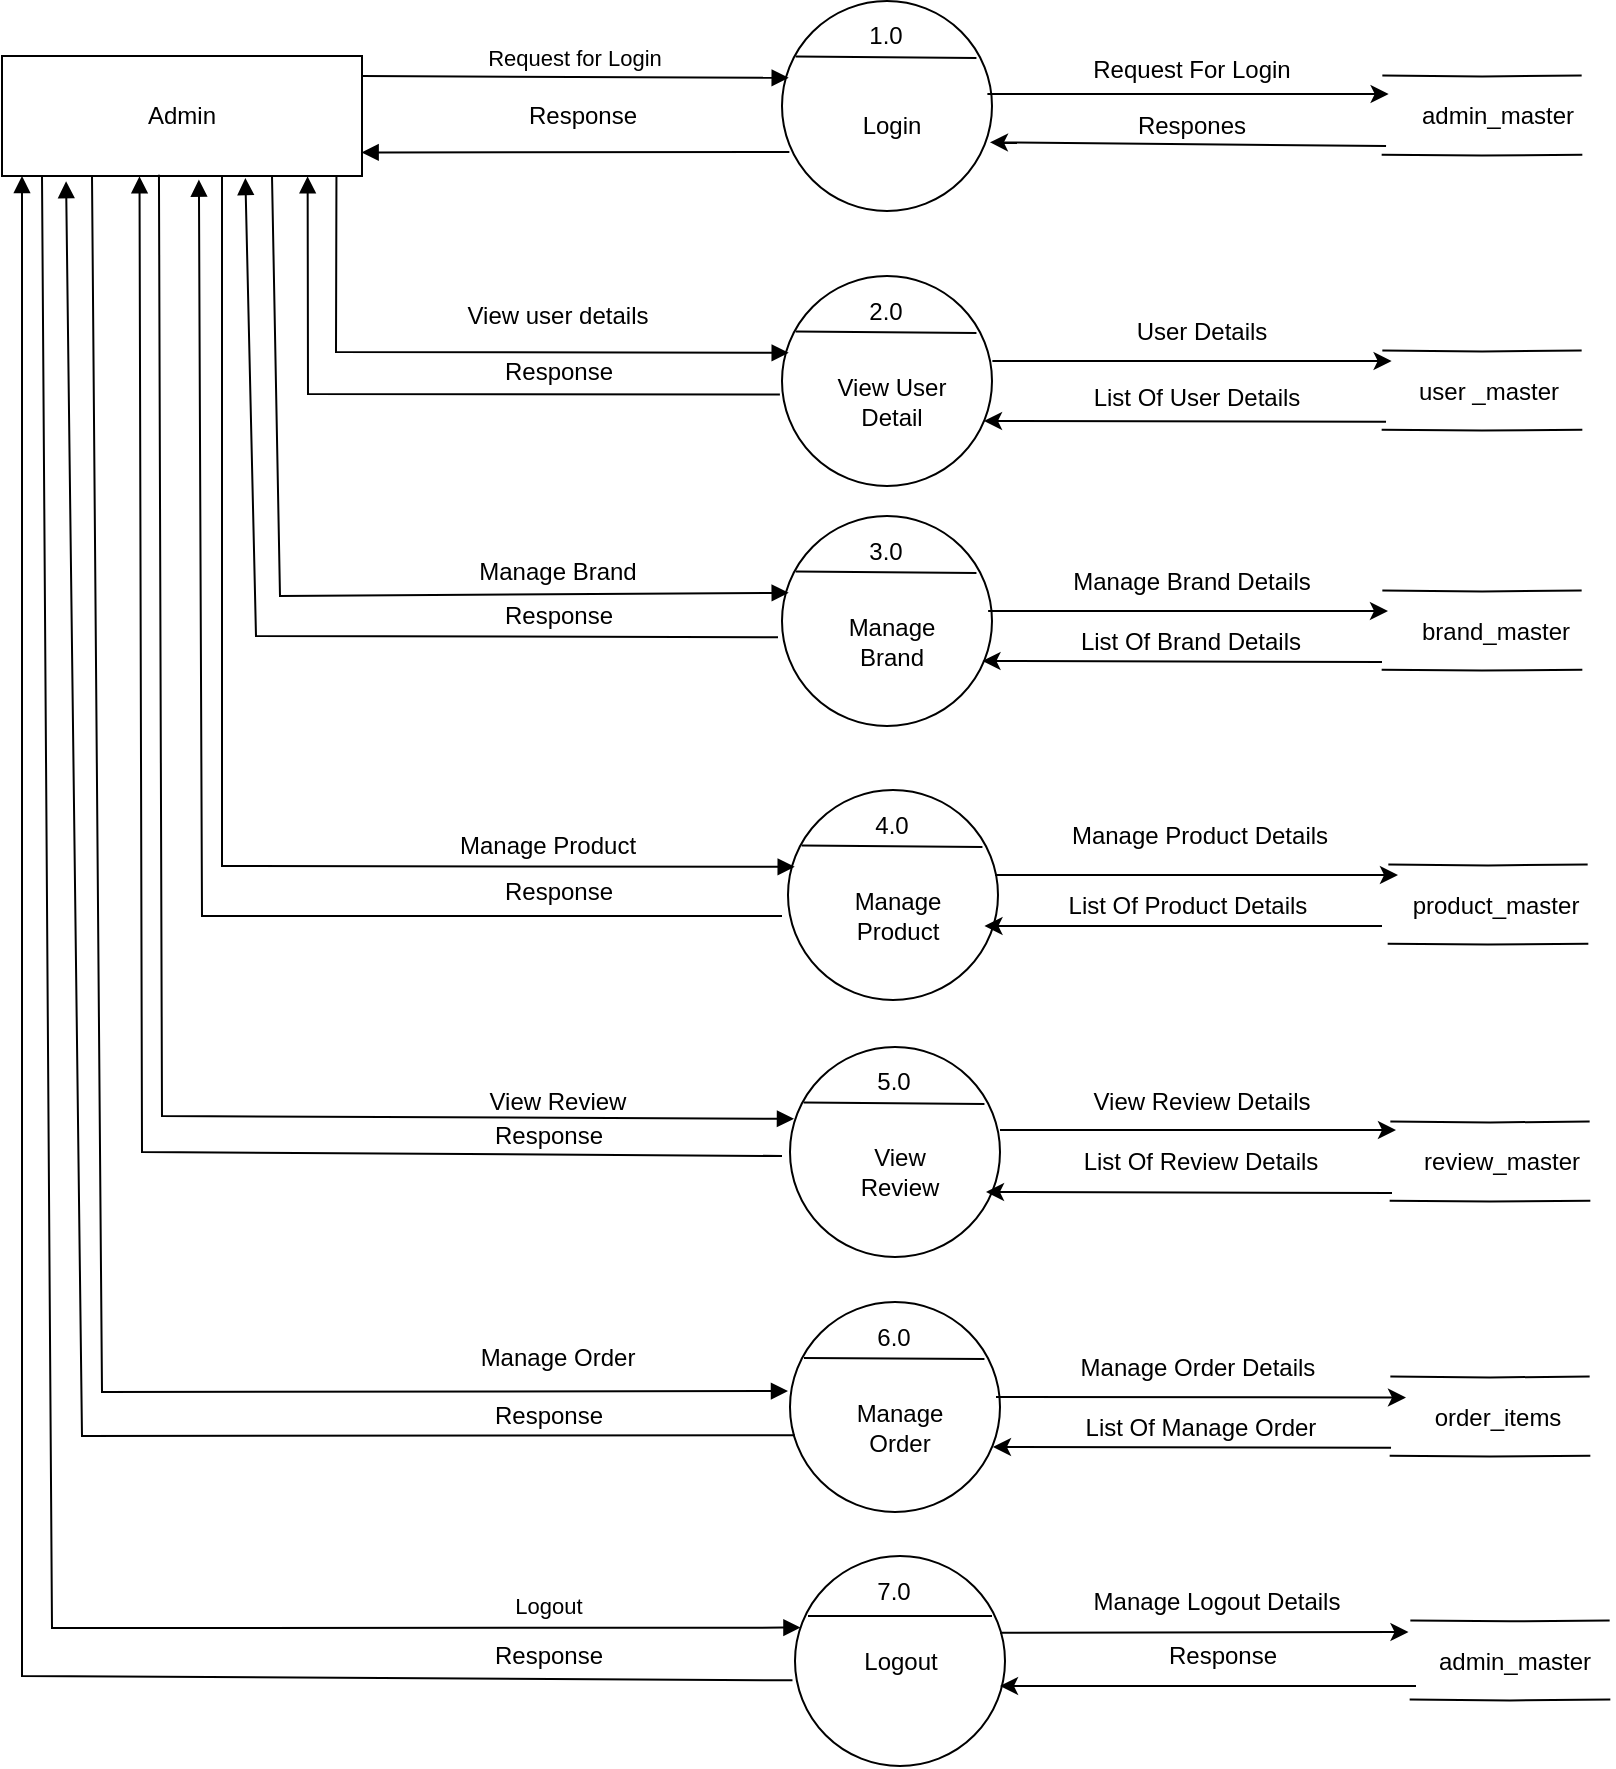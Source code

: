 <mxfile version="28.1.2">
  <diagram name="Page-1" id="gVOBkqxqK4I96EU3WtzF">
    <mxGraphModel dx="1042" dy="562" grid="1" gridSize="10" guides="1" tooltips="1" connect="1" arrows="1" fold="1" page="1" pageScale="1" pageWidth="850" pageHeight="1100" math="0" shadow="0">
      <root>
        <mxCell id="0" />
        <mxCell id="1" parent="0" />
        <mxCell id="pg8HzuMGLpJnSBFaGJBY-1" value="Admin" style="html=1;whiteSpace=wrap;" parent="1" vertex="1">
          <mxGeometry x="10" y="100" width="180" height="60" as="geometry" />
        </mxCell>
        <mxCell id="pg8HzuMGLpJnSBFaGJBY-3" value="" style="ellipse;whiteSpace=wrap;html=1;aspect=fixed;" parent="1" vertex="1">
          <mxGeometry x="400" y="72.5" width="105" height="105" as="geometry" />
        </mxCell>
        <mxCell id="pg8HzuMGLpJnSBFaGJBY-4" value="" style="endArrow=none;html=1;rounded=0;entryX=0.926;entryY=0.271;entryDx=0;entryDy=0;exitX=0.065;exitY=0.264;exitDx=0;exitDy=0;entryPerimeter=0;exitPerimeter=0;" parent="1" source="pg8HzuMGLpJnSBFaGJBY-3" target="pg8HzuMGLpJnSBFaGJBY-3" edge="1">
          <mxGeometry width="50" height="50" relative="1" as="geometry">
            <mxPoint x="415.377" y="97.877" as="sourcePoint" />
            <mxPoint x="489.623" y="97.877" as="targetPoint" />
          </mxGeometry>
        </mxCell>
        <mxCell id="pg8HzuMGLpJnSBFaGJBY-5" value="1.0" style="text;html=1;align=center;verticalAlign=middle;whiteSpace=wrap;rounded=0;" parent="1" vertex="1">
          <mxGeometry x="422" y="75" width="60" height="30" as="geometry" />
        </mxCell>
        <mxCell id="pg8HzuMGLpJnSBFaGJBY-6" value="Login" style="text;html=1;align=center;verticalAlign=middle;whiteSpace=wrap;rounded=0;" parent="1" vertex="1">
          <mxGeometry x="425" y="120" width="60" height="30" as="geometry" />
        </mxCell>
        <mxCell id="pg8HzuMGLpJnSBFaGJBY-7" value="Request for Login" style="html=1;verticalAlign=bottom;endArrow=block;curved=0;rounded=0;exitX=1;exitY=0;exitDx=0;exitDy=0;entryX=0.032;entryY=0.366;entryDx=0;entryDy=0;entryPerimeter=0;" parent="1" target="pg8HzuMGLpJnSBFaGJBY-3" edge="1">
          <mxGeometry width="80" relative="1" as="geometry">
            <mxPoint x="190" y="110" as="sourcePoint" />
            <mxPoint x="400" y="110" as="targetPoint" />
          </mxGeometry>
        </mxCell>
        <mxCell id="pg8HzuMGLpJnSBFaGJBY-8" value="&lt;span style=&quot;color: rgba(0, 0, 0, 0); font-family: monospace; font-size: 0px; text-align: start; background-color: rgb(27, 29, 30);&quot;&gt;%3CmxGraphModel%3E%3Croot%3E%3CmxCell%20id%3D%220%22%2F%3E%3CmxCell%20id%3D%221%22%20parent%3D%220%22%2F%3E%3CmxCell%20id%3D%222%22%20value%3D%22Response%22%20style%3D%22text%3Bhtml%3D1%3Balign%3Dcenter%3BverticalAlign%3Dmiddle%3Bresizable%3D0%3Bpoints%3D%5B%5D%3Bautosize%3D1%3BstrokeColor%3Dnone%3BfillColor%3Dnone%3B%22%20vertex%3D%221%22%20parent%3D%221%22%3E%3CmxGeometry%20x%3D%22567.5%22%20y%3D%22885%22%20width%3D%2280%22%20height%3D%2230%22%20as%3D%22geometry%22%2F%3E%3C%2FmxCell%3E%3C%2Froot%3E%3C%2FmxGraphModel%3E&lt;/span&gt;&lt;span style=&quot;color: rgba(0, 0, 0, 0); font-family: monospace; font-size: 0px; text-align: start; background-color: rgb(27, 29, 30);&quot;&gt;%3CmxGraphModel%3E%3Croot%3E%3CmxCell%20id%3D%220%22%2F%3E%3CmxCell%20id%3D%221%22%20parent%3D%220%22%2F%3E%3CmxCell%20id%3D%222%22%20value%3D%22Response%22%20style%3D%22text%3Bhtml%3D1%3Balign%3Dcenter%3BverticalAlign%3Dmiddle%3Bresizable%3D0%3Bpoints%3D%5B%5D%3Bautosize%3D1%3BstrokeColor%3Dnone%3BfillColor%3Dnone%3B%22%20vertex%3D%221%22%20parent%3D%221%22%3E%3CmxGeometry%20x%3D%22567.5%22%20y%3D%22885%22%20width%3D%2280%22%20height%3D%2230%22%20as%3D%22geometry%22%2F%3E%3C%2FmxCell%3E%3C%2Froot%3E%3C%2FmxGraphModel%3E&lt;/span&gt;" style="html=1;verticalAlign=bottom;endArrow=block;curved=0;rounded=0;entryX=0.999;entryY=0.804;entryDx=0;entryDy=0;exitX=0.035;exitY=0.719;exitDx=0;exitDy=0;exitPerimeter=0;entryPerimeter=0;" parent="1" source="pg8HzuMGLpJnSBFaGJBY-3" target="pg8HzuMGLpJnSBFaGJBY-1" edge="1">
          <mxGeometry x="0.001" width="80" relative="1" as="geometry">
            <mxPoint x="280" y="170" as="sourcePoint" />
            <mxPoint x="360" y="170" as="targetPoint" />
            <mxPoint as="offset" />
          </mxGeometry>
        </mxCell>
        <mxCell id="pg8HzuMGLpJnSBFaGJBY-9" value="" style="shape=link;html=1;rounded=0;width=39.565;" parent="1" edge="1">
          <mxGeometry width="100" relative="1" as="geometry">
            <mxPoint x="700" y="129.57" as="sourcePoint" />
            <mxPoint x="800" y="129.57" as="targetPoint" />
            <Array as="points">
              <mxPoint x="750" y="130" />
            </Array>
          </mxGeometry>
        </mxCell>
        <mxCell id="pg8HzuMGLpJnSBFaGJBY-10" value="admin_master" style="text;html=1;align=center;verticalAlign=middle;whiteSpace=wrap;rounded=0;" parent="1" vertex="1">
          <mxGeometry x="728" y="115" width="60" height="30" as="geometry" />
        </mxCell>
        <mxCell id="pg8HzuMGLpJnSBFaGJBY-11" value="" style="endArrow=classic;html=1;rounded=0;entryX=0.971;entryY=0.435;entryDx=0;entryDy=0;entryPerimeter=0;" parent="1" edge="1">
          <mxGeometry width="50" height="50" relative="1" as="geometry">
            <mxPoint x="702.02" y="145" as="sourcePoint" />
            <mxPoint x="503.975" y="143.175" as="targetPoint" />
          </mxGeometry>
        </mxCell>
        <mxCell id="pg8HzuMGLpJnSBFaGJBY-12" value="" style="endArrow=classic;html=1;rounded=0;exitX=0.994;exitY=0.644;exitDx=0;exitDy=0;exitPerimeter=0;entryX=0.004;entryY=0.837;entryDx=0;entryDy=0;entryPerimeter=0;" parent="1" edge="1">
          <mxGeometry width="50" height="50" relative="1" as="geometry">
            <mxPoint x="502.69" y="119.01" as="sourcePoint" />
            <mxPoint x="703.32" y="119.0" as="targetPoint" />
          </mxGeometry>
        </mxCell>
        <mxCell id="pg8HzuMGLpJnSBFaGJBY-13" value="Request For Login" style="text;html=1;align=center;verticalAlign=middle;whiteSpace=wrap;rounded=0;" parent="1" vertex="1">
          <mxGeometry x="519.5" y="92" width="170" height="30" as="geometry" />
        </mxCell>
        <mxCell id="pg8HzuMGLpJnSBFaGJBY-14" value="Respones" style="text;html=1;align=center;verticalAlign=middle;whiteSpace=wrap;rounded=0;" parent="1" vertex="1">
          <mxGeometry x="575" y="120" width="60" height="30" as="geometry" />
        </mxCell>
        <mxCell id="pg8HzuMGLpJnSBFaGJBY-27" value="" style="ellipse;whiteSpace=wrap;html=1;aspect=fixed;" parent="1" vertex="1">
          <mxGeometry x="400" y="210" width="105" height="105" as="geometry" />
        </mxCell>
        <mxCell id="pg8HzuMGLpJnSBFaGJBY-28" value="" style="endArrow=none;html=1;rounded=0;entryX=0.926;entryY=0.271;entryDx=0;entryDy=0;exitX=0.065;exitY=0.264;exitDx=0;exitDy=0;entryPerimeter=0;exitPerimeter=0;" parent="1" source="pg8HzuMGLpJnSBFaGJBY-27" target="pg8HzuMGLpJnSBFaGJBY-27" edge="1">
          <mxGeometry width="50" height="50" relative="1" as="geometry">
            <mxPoint x="415.377" y="235.377" as="sourcePoint" />
            <mxPoint x="489.623" y="235.377" as="targetPoint" />
          </mxGeometry>
        </mxCell>
        <mxCell id="pg8HzuMGLpJnSBFaGJBY-29" value="2.0" style="text;html=1;align=center;verticalAlign=middle;whiteSpace=wrap;rounded=0;" parent="1" vertex="1">
          <mxGeometry x="422" y="212.5" width="60" height="30" as="geometry" />
        </mxCell>
        <mxCell id="pg8HzuMGLpJnSBFaGJBY-30" value="View User Detail" style="text;html=1;align=center;verticalAlign=middle;whiteSpace=wrap;rounded=0;" parent="1" vertex="1">
          <mxGeometry x="425" y="257.5" width="60" height="30" as="geometry" />
        </mxCell>
        <mxCell id="pg8HzuMGLpJnSBFaGJBY-31" value="" style="html=1;verticalAlign=bottom;endArrow=block;curved=0;rounded=0;exitX=0.929;exitY=1;exitDx=0;exitDy=0;entryX=0.032;entryY=0.366;entryDx=0;entryDy=0;entryPerimeter=0;exitPerimeter=0;" parent="1" source="pg8HzuMGLpJnSBFaGJBY-1" target="pg8HzuMGLpJnSBFaGJBY-27" edge="1">
          <mxGeometry x="0.272" y="-2" width="80" relative="1" as="geometry">
            <mxPoint x="190" y="247.5" as="sourcePoint" />
            <mxPoint x="400" y="247.5" as="targetPoint" />
            <Array as="points">
              <mxPoint x="177" y="248" />
            </Array>
            <mxPoint as="offset" />
          </mxGeometry>
        </mxCell>
        <mxCell id="pg8HzuMGLpJnSBFaGJBY-32" value="" style="html=1;verticalAlign=bottom;endArrow=block;curved=0;rounded=0;entryX=0.849;entryY=1.003;entryDx=0;entryDy=0;exitX=-0.01;exitY=0.564;exitDx=0;exitDy=0;entryPerimeter=0;exitPerimeter=0;" parent="1" source="pg8HzuMGLpJnSBFaGJBY-27" target="pg8HzuMGLpJnSBFaGJBY-1" edge="1">
          <mxGeometry width="80" relative="1" as="geometry">
            <mxPoint x="403.675" y="275.495" as="sourcePoint" />
            <mxPoint x="190" y="275.5" as="targetPoint" />
            <Array as="points">
              <mxPoint x="163" y="269" />
            </Array>
          </mxGeometry>
        </mxCell>
        <mxCell id="pg8HzuMGLpJnSBFaGJBY-33" value="" style="shape=link;html=1;rounded=0;width=39.565;" parent="1" edge="1">
          <mxGeometry width="100" relative="1" as="geometry">
            <mxPoint x="700" y="267.07" as="sourcePoint" />
            <mxPoint x="800" y="267.07" as="targetPoint" />
            <Array as="points">
              <mxPoint x="750" y="267.5" />
            </Array>
          </mxGeometry>
        </mxCell>
        <mxCell id="pg8HzuMGLpJnSBFaGJBY-34" value="user _master" style="text;html=1;align=center;verticalAlign=middle;whiteSpace=wrap;rounded=0;" parent="1" vertex="1">
          <mxGeometry x="717" y="252.5" width="73" height="30" as="geometry" />
        </mxCell>
        <mxCell id="pg8HzuMGLpJnSBFaGJBY-35" value="" style="endArrow=classic;html=1;rounded=0;entryX=0.971;entryY=0.435;entryDx=0;entryDy=0;entryPerimeter=0;" parent="1" edge="1">
          <mxGeometry width="50" height="50" relative="1" as="geometry">
            <mxPoint x="702.02" y="282.83" as="sourcePoint" />
            <mxPoint x="501" y="282.505" as="targetPoint" />
          </mxGeometry>
        </mxCell>
        <mxCell id="pg8HzuMGLpJnSBFaGJBY-36" value="" style="endArrow=classic;html=1;rounded=0;exitX=0.994;exitY=0.644;exitDx=0;exitDy=0;exitPerimeter=0;entryX=0.004;entryY=0.837;entryDx=0;entryDy=0;entryPerimeter=0;" parent="1" edge="1">
          <mxGeometry width="50" height="50" relative="1" as="geometry">
            <mxPoint x="505.18" y="252.51" as="sourcePoint" />
            <mxPoint x="704.81" y="252.5" as="targetPoint" />
          </mxGeometry>
        </mxCell>
        <mxCell id="pg8HzuMGLpJnSBFaGJBY-37" value="User Details" style="text;html=1;align=center;verticalAlign=middle;whiteSpace=wrap;rounded=0;" parent="1" vertex="1">
          <mxGeometry x="524.5" y="222.5" width="170" height="30" as="geometry" />
        </mxCell>
        <mxCell id="pg8HzuMGLpJnSBFaGJBY-38" value="List Of User Details" style="text;html=1;align=center;verticalAlign=middle;whiteSpace=wrap;rounded=0;" parent="1" vertex="1">
          <mxGeometry x="545" y="256" width="125" height="30" as="geometry" />
        </mxCell>
        <mxCell id="pg8HzuMGLpJnSBFaGJBY-40" value="View user details" style="text;html=1;align=center;verticalAlign=middle;whiteSpace=wrap;rounded=0;" parent="1" vertex="1">
          <mxGeometry x="228" y="215" width="120" height="30" as="geometry" />
        </mxCell>
        <mxCell id="pg8HzuMGLpJnSBFaGJBY-42" value="" style="ellipse;whiteSpace=wrap;html=1;aspect=fixed;" parent="1" vertex="1">
          <mxGeometry x="400" y="330" width="105" height="105" as="geometry" />
        </mxCell>
        <mxCell id="pg8HzuMGLpJnSBFaGJBY-43" value="" style="endArrow=none;html=1;rounded=0;entryX=0.926;entryY=0.271;entryDx=0;entryDy=0;exitX=0.065;exitY=0.264;exitDx=0;exitDy=0;entryPerimeter=0;exitPerimeter=0;" parent="1" source="pg8HzuMGLpJnSBFaGJBY-42" target="pg8HzuMGLpJnSBFaGJBY-42" edge="1">
          <mxGeometry width="50" height="50" relative="1" as="geometry">
            <mxPoint x="415.377" y="355.377" as="sourcePoint" />
            <mxPoint x="489.623" y="355.377" as="targetPoint" />
          </mxGeometry>
        </mxCell>
        <mxCell id="pg8HzuMGLpJnSBFaGJBY-44" value="3.0" style="text;html=1;align=center;verticalAlign=middle;whiteSpace=wrap;rounded=0;" parent="1" vertex="1">
          <mxGeometry x="422" y="332.5" width="60" height="30" as="geometry" />
        </mxCell>
        <mxCell id="pg8HzuMGLpJnSBFaGJBY-45" value="Manage Brand" style="text;html=1;align=center;verticalAlign=middle;whiteSpace=wrap;rounded=0;" parent="1" vertex="1">
          <mxGeometry x="425" y="377.5" width="60" height="30" as="geometry" />
        </mxCell>
        <mxCell id="pg8HzuMGLpJnSBFaGJBY-46" value="" style="html=1;verticalAlign=bottom;endArrow=block;curved=0;rounded=0;exitX=0.75;exitY=1;exitDx=0;exitDy=0;entryX=0.032;entryY=0.366;entryDx=0;entryDy=0;entryPerimeter=0;" parent="1" source="pg8HzuMGLpJnSBFaGJBY-1" target="pg8HzuMGLpJnSBFaGJBY-42" edge="1">
          <mxGeometry width="80" relative="1" as="geometry">
            <mxPoint x="190" y="367.5" as="sourcePoint" />
            <mxPoint x="400" y="367.5" as="targetPoint" />
            <Array as="points">
              <mxPoint x="149" y="370" />
            </Array>
          </mxGeometry>
        </mxCell>
        <mxCell id="pg8HzuMGLpJnSBFaGJBY-47" value="" style="html=1;verticalAlign=bottom;endArrow=block;curved=0;rounded=0;entryX=0.676;entryY=1.017;entryDx=0;entryDy=0;entryPerimeter=0;exitX=-0.019;exitY=0.577;exitDx=0;exitDy=0;exitPerimeter=0;" parent="1" source="pg8HzuMGLpJnSBFaGJBY-42" target="pg8HzuMGLpJnSBFaGJBY-1" edge="1">
          <mxGeometry width="80" relative="1" as="geometry">
            <mxPoint x="390" y="390" as="sourcePoint" />
            <mxPoint x="140" y="270" as="targetPoint" />
            <Array as="points">
              <mxPoint x="137" y="390" />
            </Array>
          </mxGeometry>
        </mxCell>
        <mxCell id="pg8HzuMGLpJnSBFaGJBY-48" value="" style="shape=link;html=1;rounded=0;width=39.565;" parent="1" edge="1">
          <mxGeometry width="100" relative="1" as="geometry">
            <mxPoint x="700" y="387.07" as="sourcePoint" />
            <mxPoint x="800" y="387.07" as="targetPoint" />
            <Array as="points">
              <mxPoint x="750" y="387.5" />
            </Array>
          </mxGeometry>
        </mxCell>
        <mxCell id="pg8HzuMGLpJnSBFaGJBY-49" value="brand_master" style="text;html=1;align=center;verticalAlign=middle;whiteSpace=wrap;rounded=0;" parent="1" vertex="1">
          <mxGeometry x="727" y="372.5" width="60" height="30" as="geometry" />
        </mxCell>
        <mxCell id="pg8HzuMGLpJnSBFaGJBY-50" value="" style="endArrow=classic;html=1;rounded=0;entryX=0.971;entryY=0.435;entryDx=0;entryDy=0;entryPerimeter=0;" parent="1" edge="1">
          <mxGeometry width="50" height="50" relative="1" as="geometry">
            <mxPoint x="700" y="403" as="sourcePoint" />
            <mxPoint x="500.235" y="402.505" as="targetPoint" />
          </mxGeometry>
        </mxCell>
        <mxCell id="pg8HzuMGLpJnSBFaGJBY-51" value="" style="endArrow=classic;html=1;rounded=0;exitX=0.994;exitY=0.644;exitDx=0;exitDy=0;exitPerimeter=0;entryX=0.004;entryY=0.837;entryDx=0;entryDy=0;entryPerimeter=0;" parent="1" edge="1">
          <mxGeometry width="50" height="50" relative="1" as="geometry">
            <mxPoint x="503.06" y="377.51" as="sourcePoint" />
            <mxPoint x="703" y="377.5" as="targetPoint" />
          </mxGeometry>
        </mxCell>
        <mxCell id="pg8HzuMGLpJnSBFaGJBY-52" value="Manage Brand Details" style="text;html=1;align=center;verticalAlign=middle;whiteSpace=wrap;rounded=0;" parent="1" vertex="1">
          <mxGeometry x="520" y="347.5" width="170" height="30" as="geometry" />
        </mxCell>
        <mxCell id="pg8HzuMGLpJnSBFaGJBY-53" value="List Of Brand Details" style="text;html=1;align=center;verticalAlign=middle;whiteSpace=wrap;rounded=0;" parent="1" vertex="1">
          <mxGeometry x="542" y="377.5" width="125" height="30" as="geometry" />
        </mxCell>
        <mxCell id="pg8HzuMGLpJnSBFaGJBY-54" value="Manage Brand" style="text;html=1;align=center;verticalAlign=middle;whiteSpace=wrap;rounded=0;" parent="1" vertex="1">
          <mxGeometry x="228" y="342.5" width="120" height="30" as="geometry" />
        </mxCell>
        <mxCell id="pg8HzuMGLpJnSBFaGJBY-87" value="" style="ellipse;whiteSpace=wrap;html=1;aspect=fixed;" parent="1" vertex="1">
          <mxGeometry x="403" y="467" width="105" height="105" as="geometry" />
        </mxCell>
        <mxCell id="pg8HzuMGLpJnSBFaGJBY-88" value="" style="endArrow=none;html=1;rounded=0;entryX=0.926;entryY=0.271;entryDx=0;entryDy=0;exitX=0.065;exitY=0.264;exitDx=0;exitDy=0;entryPerimeter=0;exitPerimeter=0;" parent="1" source="pg8HzuMGLpJnSBFaGJBY-87" target="pg8HzuMGLpJnSBFaGJBY-87" edge="1">
          <mxGeometry width="50" height="50" relative="1" as="geometry">
            <mxPoint x="418.377" y="492.377" as="sourcePoint" />
            <mxPoint x="492.623" y="492.377" as="targetPoint" />
          </mxGeometry>
        </mxCell>
        <mxCell id="pg8HzuMGLpJnSBFaGJBY-89" value="4.0" style="text;html=1;align=center;verticalAlign=middle;whiteSpace=wrap;rounded=0;" parent="1" vertex="1">
          <mxGeometry x="425" y="469.5" width="60" height="30" as="geometry" />
        </mxCell>
        <mxCell id="pg8HzuMGLpJnSBFaGJBY-90" value="Manage Product" style="text;html=1;align=center;verticalAlign=middle;whiteSpace=wrap;rounded=0;" parent="1" vertex="1">
          <mxGeometry x="428" y="514.5" width="60" height="30" as="geometry" />
        </mxCell>
        <mxCell id="pg8HzuMGLpJnSBFaGJBY-91" value="" style="html=1;verticalAlign=bottom;endArrow=block;curved=0;rounded=0;entryX=0.032;entryY=0.366;entryDx=0;entryDy=0;entryPerimeter=0;" parent="1" target="pg8HzuMGLpJnSBFaGJBY-87" edge="1">
          <mxGeometry width="80" relative="1" as="geometry">
            <mxPoint x="120" y="160" as="sourcePoint" />
            <mxPoint x="403" y="504.5" as="targetPoint" />
            <Array as="points">
              <mxPoint x="120" y="505" />
            </Array>
          </mxGeometry>
        </mxCell>
        <mxCell id="pg8HzuMGLpJnSBFaGJBY-92" value="" style="html=1;verticalAlign=bottom;endArrow=block;curved=0;rounded=0;entryX=0.547;entryY=1.03;entryDx=0;entryDy=0;entryPerimeter=0;" parent="1" target="pg8HzuMGLpJnSBFaGJBY-1" edge="1">
          <mxGeometry width="80" relative="1" as="geometry">
            <mxPoint x="400" y="530" as="sourcePoint" />
            <mxPoint x="140" y="301" as="targetPoint" />
            <Array as="points">
              <mxPoint x="110" y="530" />
            </Array>
          </mxGeometry>
        </mxCell>
        <mxCell id="pg8HzuMGLpJnSBFaGJBY-93" value="" style="shape=link;html=1;rounded=0;width=39.565;" parent="1" edge="1">
          <mxGeometry width="100" relative="1" as="geometry">
            <mxPoint x="703" y="524.07" as="sourcePoint" />
            <mxPoint x="803" y="524.07" as="targetPoint" />
            <Array as="points">
              <mxPoint x="753" y="524.5" />
            </Array>
          </mxGeometry>
        </mxCell>
        <mxCell id="pg8HzuMGLpJnSBFaGJBY-94" value="product_master" style="text;html=1;align=center;verticalAlign=middle;whiteSpace=wrap;rounded=0;" parent="1" vertex="1">
          <mxGeometry x="727" y="509.5" width="60" height="30" as="geometry" />
        </mxCell>
        <mxCell id="pg8HzuMGLpJnSBFaGJBY-95" value="" style="endArrow=classic;html=1;rounded=0;entryX=0.971;entryY=0.435;entryDx=0;entryDy=0;entryPerimeter=0;" parent="1" edge="1">
          <mxGeometry width="50" height="50" relative="1" as="geometry">
            <mxPoint x="700" y="535" as="sourcePoint" />
            <mxPoint x="501.235" y="534.995" as="targetPoint" />
          </mxGeometry>
        </mxCell>
        <mxCell id="pg8HzuMGLpJnSBFaGJBY-96" value="" style="endArrow=classic;html=1;rounded=0;exitX=0.994;exitY=0.644;exitDx=0;exitDy=0;exitPerimeter=0;entryX=0.004;entryY=0.837;entryDx=0;entryDy=0;entryPerimeter=0;" parent="1" edge="1">
          <mxGeometry width="50" height="50" relative="1" as="geometry">
            <mxPoint x="506.56" y="509.51" as="sourcePoint" />
            <mxPoint x="708" y="509.5" as="targetPoint" />
          </mxGeometry>
        </mxCell>
        <mxCell id="pg8HzuMGLpJnSBFaGJBY-97" value="Manage Product Details" style="text;html=1;align=center;verticalAlign=middle;whiteSpace=wrap;rounded=0;" parent="1" vertex="1">
          <mxGeometry x="523.5" y="475" width="170" height="30" as="geometry" />
        </mxCell>
        <mxCell id="pg8HzuMGLpJnSBFaGJBY-98" value="List Of Product Details" style="text;html=1;align=center;verticalAlign=middle;whiteSpace=wrap;rounded=0;" parent="1" vertex="1">
          <mxGeometry x="539" y="509.5" width="128" height="30" as="geometry" />
        </mxCell>
        <mxCell id="pg8HzuMGLpJnSBFaGJBY-99" value="Manage Product" style="text;html=1;align=center;verticalAlign=middle;whiteSpace=wrap;rounded=0;" parent="1" vertex="1">
          <mxGeometry x="223" y="479.5" width="120" height="30" as="geometry" />
        </mxCell>
        <mxCell id="pg8HzuMGLpJnSBFaGJBY-102" value="" style="ellipse;whiteSpace=wrap;html=1;aspect=fixed;" parent="1" vertex="1">
          <mxGeometry x="404" y="595.5" width="105" height="105" as="geometry" />
        </mxCell>
        <mxCell id="pg8HzuMGLpJnSBFaGJBY-103" value="" style="endArrow=none;html=1;rounded=0;entryX=0.926;entryY=0.271;entryDx=0;entryDy=0;exitX=0.065;exitY=0.264;exitDx=0;exitDy=0;entryPerimeter=0;exitPerimeter=0;" parent="1" source="pg8HzuMGLpJnSBFaGJBY-102" target="pg8HzuMGLpJnSBFaGJBY-102" edge="1">
          <mxGeometry width="50" height="50" relative="1" as="geometry">
            <mxPoint x="419.377" y="620.877" as="sourcePoint" />
            <mxPoint x="493.623" y="620.877" as="targetPoint" />
          </mxGeometry>
        </mxCell>
        <mxCell id="pg8HzuMGLpJnSBFaGJBY-104" value="5.0" style="text;html=1;align=center;verticalAlign=middle;whiteSpace=wrap;rounded=0;" parent="1" vertex="1">
          <mxGeometry x="426" y="598" width="60" height="30" as="geometry" />
        </mxCell>
        <mxCell id="pg8HzuMGLpJnSBFaGJBY-105" value="View Review" style="text;html=1;align=center;verticalAlign=middle;whiteSpace=wrap;rounded=0;" parent="1" vertex="1">
          <mxGeometry x="429" y="643" width="60" height="30" as="geometry" />
        </mxCell>
        <mxCell id="pg8HzuMGLpJnSBFaGJBY-106" value="" style="html=1;verticalAlign=bottom;endArrow=block;curved=0;rounded=0;entryX=0.019;entryY=0.342;entryDx=0;entryDy=0;entryPerimeter=0;exitX=0.436;exitY=0.99;exitDx=0;exitDy=0;exitPerimeter=0;" parent="1" source="pg8HzuMGLpJnSBFaGJBY-1" target="pg8HzuMGLpJnSBFaGJBY-102" edge="1">
          <mxGeometry width="80" relative="1" as="geometry">
            <mxPoint x="90" y="180" as="sourcePoint" />
            <mxPoint x="403" y="625" as="targetPoint" />
            <Array as="points">
              <mxPoint x="90" y="630" />
            </Array>
          </mxGeometry>
        </mxCell>
        <mxCell id="pg8HzuMGLpJnSBFaGJBY-107" value="" style="html=1;verticalAlign=bottom;endArrow=block;curved=0;rounded=0;entryX=0.382;entryY=1.003;entryDx=0;entryDy=0;entryPerimeter=0;" parent="1" target="pg8HzuMGLpJnSBFaGJBY-1" edge="1">
          <mxGeometry width="80" relative="1" as="geometry">
            <mxPoint x="400" y="650" as="sourcePoint" />
            <mxPoint x="105" y="291.5" as="targetPoint" />
            <Array as="points">
              <mxPoint x="80" y="648" />
            </Array>
          </mxGeometry>
        </mxCell>
        <mxCell id="pg8HzuMGLpJnSBFaGJBY-108" value="" style="shape=link;html=1;rounded=0;width=39.565;" parent="1" edge="1">
          <mxGeometry width="100" relative="1" as="geometry">
            <mxPoint x="704" y="652.57" as="sourcePoint" />
            <mxPoint x="804" y="652.57" as="targetPoint" />
            <Array as="points">
              <mxPoint x="754" y="653" />
            </Array>
          </mxGeometry>
        </mxCell>
        <mxCell id="pg8HzuMGLpJnSBFaGJBY-109" value="review_master" style="text;html=1;align=center;verticalAlign=middle;whiteSpace=wrap;rounded=0;" parent="1" vertex="1">
          <mxGeometry x="730" y="638" width="60" height="30" as="geometry" />
        </mxCell>
        <mxCell id="pg8HzuMGLpJnSBFaGJBY-110" value="" style="endArrow=classic;html=1;rounded=0;exitX=0.008;exitY=0.124;exitDx=0;exitDy=0;entryX=0.971;entryY=0.435;entryDx=0;entryDy=0;entryPerimeter=0;exitPerimeter=0;" parent="1" edge="1">
          <mxGeometry width="50" height="50" relative="1" as="geometry">
            <mxPoint x="705" y="668.55" as="sourcePoint" />
            <mxPoint x="502" y="668.005" as="targetPoint" />
          </mxGeometry>
        </mxCell>
        <mxCell id="pg8HzuMGLpJnSBFaGJBY-111" value="" style="endArrow=classic;html=1;rounded=0;exitX=0.994;exitY=0.644;exitDx=0;exitDy=0;exitPerimeter=0;entryX=0.004;entryY=0.837;entryDx=0;entryDy=0;entryPerimeter=0;" parent="1" edge="1">
          <mxGeometry width="50" height="50" relative="1" as="geometry">
            <mxPoint x="509.0" y="637.01" as="sourcePoint" />
            <mxPoint x="707" y="637.0" as="targetPoint" />
          </mxGeometry>
        </mxCell>
        <mxCell id="pg8HzuMGLpJnSBFaGJBY-112" value="View Review Details" style="text;html=1;align=center;verticalAlign=middle;whiteSpace=wrap;rounded=0;" parent="1" vertex="1">
          <mxGeometry x="524.5" y="608" width="170" height="30" as="geometry" />
        </mxCell>
        <mxCell id="pg8HzuMGLpJnSBFaGJBY-113" value="List Of Review Details" style="text;html=1;align=center;verticalAlign=middle;whiteSpace=wrap;rounded=0;" parent="1" vertex="1">
          <mxGeometry x="534" y="638" width="151" height="30" as="geometry" />
        </mxCell>
        <mxCell id="pg8HzuMGLpJnSBFaGJBY-114" value="View Review" style="text;html=1;align=center;verticalAlign=middle;whiteSpace=wrap;rounded=0;" parent="1" vertex="1">
          <mxGeometry x="210" y="608" width="156" height="30" as="geometry" />
        </mxCell>
        <mxCell id="pg8HzuMGLpJnSBFaGJBY-118" value="" style="ellipse;whiteSpace=wrap;html=1;aspect=fixed;" parent="1" vertex="1">
          <mxGeometry x="404" y="723" width="105" height="105" as="geometry" />
        </mxCell>
        <mxCell id="pg8HzuMGLpJnSBFaGJBY-119" value="" style="endArrow=none;html=1;rounded=0;entryX=0.926;entryY=0.271;entryDx=0;entryDy=0;entryPerimeter=0;" parent="1" target="pg8HzuMGLpJnSBFaGJBY-118" edge="1">
          <mxGeometry width="50" height="50" relative="1" as="geometry">
            <mxPoint x="411" y="751" as="sourcePoint" />
            <mxPoint x="493.623" y="748.377" as="targetPoint" />
          </mxGeometry>
        </mxCell>
        <mxCell id="pg8HzuMGLpJnSBFaGJBY-120" value="6.0" style="text;html=1;align=center;verticalAlign=middle;whiteSpace=wrap;rounded=0;" parent="1" vertex="1">
          <mxGeometry x="426" y="725.5" width="60" height="30" as="geometry" />
        </mxCell>
        <mxCell id="pg8HzuMGLpJnSBFaGJBY-121" value="Manage Order" style="text;html=1;align=center;verticalAlign=middle;whiteSpace=wrap;rounded=0;" parent="1" vertex="1">
          <mxGeometry x="429" y="770.5" width="60" height="30" as="geometry" />
        </mxCell>
        <mxCell id="pg8HzuMGLpJnSBFaGJBY-122" value="" style="html=1;verticalAlign=bottom;endArrow=block;curved=0;rounded=0;exitX=0.25;exitY=1;exitDx=0;exitDy=0;" parent="1" source="pg8HzuMGLpJnSBFaGJBY-1" edge="1">
          <mxGeometry width="80" relative="1" as="geometry">
            <mxPoint x="85" y="287.5" as="sourcePoint" />
            <mxPoint x="403" y="767.5" as="targetPoint" />
            <Array as="points">
              <mxPoint x="60" y="768" />
            </Array>
          </mxGeometry>
        </mxCell>
        <mxCell id="pg8HzuMGLpJnSBFaGJBY-123" value="" style="html=1;verticalAlign=bottom;endArrow=block;curved=0;rounded=0;exitX=0.023;exitY=0.634;exitDx=0;exitDy=0;exitPerimeter=0;entryX=0.178;entryY=1.043;entryDx=0;entryDy=0;entryPerimeter=0;" parent="1" source="pg8HzuMGLpJnSBFaGJBY-118" target="pg8HzuMGLpJnSBFaGJBY-1" edge="1">
          <mxGeometry width="80" relative="1" as="geometry">
            <mxPoint x="407.675" y="793.495" as="sourcePoint" />
            <mxPoint x="75" y="289.5" as="targetPoint" />
            <Array as="points">
              <mxPoint x="50" y="790" />
            </Array>
          </mxGeometry>
        </mxCell>
        <mxCell id="pg8HzuMGLpJnSBFaGJBY-124" value="" style="shape=link;html=1;rounded=0;width=39.565;" parent="1" edge="1">
          <mxGeometry width="100" relative="1" as="geometry">
            <mxPoint x="704" y="780.07" as="sourcePoint" />
            <mxPoint x="804" y="780.07" as="targetPoint" />
            <Array as="points">
              <mxPoint x="754" y="780.5" />
            </Array>
          </mxGeometry>
        </mxCell>
        <mxCell id="pg8HzuMGLpJnSBFaGJBY-125" value="order_items" style="text;html=1;align=center;verticalAlign=middle;whiteSpace=wrap;rounded=0;" parent="1" vertex="1">
          <mxGeometry x="728" y="765.5" width="60" height="30" as="geometry" />
        </mxCell>
        <mxCell id="pg8HzuMGLpJnSBFaGJBY-126" value="" style="endArrow=classic;html=1;rounded=0;entryX=0.971;entryY=0.435;entryDx=0;entryDy=0;entryPerimeter=0;" parent="1" edge="1">
          <mxGeometry width="50" height="50" relative="1" as="geometry">
            <mxPoint x="704.52" y="795.82" as="sourcePoint" />
            <mxPoint x="505.475" y="795.495" as="targetPoint" />
          </mxGeometry>
        </mxCell>
        <mxCell id="pg8HzuMGLpJnSBFaGJBY-128" value="Manage Order Details" style="text;html=1;align=center;verticalAlign=middle;whiteSpace=wrap;rounded=0;" parent="1" vertex="1">
          <mxGeometry x="522.5" y="740.5" width="170" height="30" as="geometry" />
        </mxCell>
        <mxCell id="pg8HzuMGLpJnSBFaGJBY-129" value="List Of Manage Order" style="text;html=1;align=center;verticalAlign=middle;whiteSpace=wrap;rounded=0;" parent="1" vertex="1">
          <mxGeometry x="534" y="770.5" width="151" height="30" as="geometry" />
        </mxCell>
        <mxCell id="pg8HzuMGLpJnSBFaGJBY-130" value="Manage Order" style="text;html=1;align=center;verticalAlign=middle;whiteSpace=wrap;rounded=0;" parent="1" vertex="1">
          <mxGeometry x="210" y="735.5" width="156" height="30" as="geometry" />
        </mxCell>
        <mxCell id="XZUf6_pb8Y_gErboJfYT-1" value="" style="html=1;verticalAlign=bottom;endArrow=block;curved=0;rounded=0;exitX=0.25;exitY=1;exitDx=0;exitDy=0;entryX=0.026;entryY=0.341;entryDx=0;entryDy=0;entryPerimeter=0;" parent="1" target="XZUf6_pb8Y_gErboJfYT-2" edge="1">
          <mxGeometry width="80" relative="1" as="geometry">
            <mxPoint x="30" y="160" as="sourcePoint" />
            <mxPoint x="410" y="870" as="targetPoint" />
            <Array as="points">
              <mxPoint x="35" y="886" />
            </Array>
          </mxGeometry>
        </mxCell>
        <mxCell id="XZUf6_pb8Y_gErboJfYT-11" value="Logout" style="edgeLabel;html=1;align=center;verticalAlign=middle;resizable=0;points=[];" parent="XZUf6_pb8Y_gErboJfYT-1" vertex="1" connectable="0">
          <mxGeometry x="0.74" y="11" relative="1" as="geometry">
            <mxPoint x="17" as="offset" />
          </mxGeometry>
        </mxCell>
        <mxCell id="XZUf6_pb8Y_gErboJfYT-2" value="Logout" style="ellipse;whiteSpace=wrap;html=1;aspect=fixed;" parent="1" vertex="1">
          <mxGeometry x="406.5" y="850" width="105" height="105" as="geometry" />
        </mxCell>
        <mxCell id="XZUf6_pb8Y_gErboJfYT-3" value="" style="endArrow=none;html=1;rounded=0;entryX=0.926;entryY=0.271;entryDx=0;entryDy=0;entryPerimeter=0;" parent="1" edge="1">
          <mxGeometry width="50" height="50" relative="1" as="geometry">
            <mxPoint x="413" y="880" as="sourcePoint" />
            <mxPoint x="505" y="880" as="targetPoint" />
          </mxGeometry>
        </mxCell>
        <mxCell id="XZUf6_pb8Y_gErboJfYT-4" value="7.0" style="text;strokeColor=none;align=center;fillColor=none;html=1;verticalAlign=middle;whiteSpace=wrap;rounded=0;" parent="1" vertex="1">
          <mxGeometry x="426" y="853" width="60" height="30" as="geometry" />
        </mxCell>
        <mxCell id="XZUf6_pb8Y_gErboJfYT-7" value="" style="html=1;verticalAlign=bottom;endArrow=block;curved=0;rounded=0;exitX=-0.012;exitY=0.592;exitDx=0;exitDy=0;exitPerimeter=0;entryX=0.178;entryY=1.043;entryDx=0;entryDy=0;entryPerimeter=0;" parent="1" source="XZUf6_pb8Y_gErboJfYT-2" edge="1">
          <mxGeometry width="80" relative="1" as="geometry">
            <mxPoint x="384" y="787" as="sourcePoint" />
            <mxPoint x="20" y="160" as="targetPoint" />
            <Array as="points">
              <mxPoint x="20" y="910" />
            </Array>
          </mxGeometry>
        </mxCell>
        <mxCell id="XZUf6_pb8Y_gErboJfYT-8" value="" style="endArrow=classic;html=1;rounded=0;exitX=0.008;exitY=0.124;exitDx=0;exitDy=0;entryX=0.971;entryY=0.435;entryDx=0;entryDy=0;entryPerimeter=0;exitPerimeter=0;" parent="1" edge="1">
          <mxGeometry width="50" height="50" relative="1" as="geometry">
            <mxPoint x="717" y="915" as="sourcePoint" />
            <mxPoint x="509" y="915" as="targetPoint" />
          </mxGeometry>
        </mxCell>
        <mxCell id="XZUf6_pb8Y_gErboJfYT-9" value="" style="endArrow=classic;html=1;rounded=0;entryX=0.004;entryY=0.837;entryDx=0;entryDy=0;entryPerimeter=0;" parent="1" edge="1">
          <mxGeometry width="50" height="50" relative="1" as="geometry">
            <mxPoint x="509" y="888.39" as="sourcePoint" />
            <mxPoint x="713.24" y="888" as="targetPoint" />
          </mxGeometry>
        </mxCell>
        <mxCell id="XZUf6_pb8Y_gErboJfYT-10" value="" style="shape=link;html=1;rounded=0;width=39.565;" parent="1" edge="1">
          <mxGeometry width="100" relative="1" as="geometry">
            <mxPoint x="714" y="902" as="sourcePoint" />
            <mxPoint x="814" y="902" as="targetPoint" />
            <Array as="points">
              <mxPoint x="764" y="902.43" />
            </Array>
          </mxGeometry>
        </mxCell>
        <mxCell id="XZUf6_pb8Y_gErboJfYT-15" value="admin_master" style="text;html=1;align=center;verticalAlign=middle;resizable=0;points=[];autosize=1;strokeColor=none;fillColor=none;" parent="1" vertex="1">
          <mxGeometry x="716" y="888" width="100" height="30" as="geometry" />
        </mxCell>
        <mxCell id="aNBTyjLecaz21Q9RrSQ9-4" value="" style="endArrow=classic;html=1;rounded=0;exitX=0.008;exitY=0.124;exitDx=0;exitDy=0;exitPerimeter=0;" parent="1" edge="1">
          <mxGeometry width="50" height="50" relative="1" as="geometry">
            <mxPoint x="507" y="770.5" as="sourcePoint" />
            <mxPoint x="712" y="770.75" as="targetPoint" />
          </mxGeometry>
        </mxCell>
        <mxCell id="zvv0ChGVU-nq7waXoE2L-1" value="Response" style="text;html=1;align=center;verticalAlign=middle;resizable=0;points=[];autosize=1;strokeColor=none;fillColor=none;" parent="1" vertex="1">
          <mxGeometry x="580" y="885" width="80" height="30" as="geometry" />
        </mxCell>
        <mxCell id="zvv0ChGVU-nq7waXoE2L-3" value="Response" style="text;html=1;align=center;verticalAlign=middle;resizable=0;points=[];autosize=1;strokeColor=none;fillColor=none;" parent="1" vertex="1">
          <mxGeometry x="260" y="115" width="80" height="30" as="geometry" />
        </mxCell>
        <mxCell id="zvv0ChGVU-nq7waXoE2L-4" value="Response" style="text;html=1;align=center;verticalAlign=middle;resizable=0;points=[];autosize=1;strokeColor=none;fillColor=none;" parent="1" vertex="1">
          <mxGeometry x="248" y="243" width="80" height="30" as="geometry" />
        </mxCell>
        <mxCell id="zvv0ChGVU-nq7waXoE2L-6" value="Response" style="text;html=1;align=center;verticalAlign=middle;resizable=0;points=[];autosize=1;strokeColor=none;fillColor=none;" parent="1" vertex="1">
          <mxGeometry x="248" y="365" width="80" height="30" as="geometry" />
        </mxCell>
        <mxCell id="zvv0ChGVU-nq7waXoE2L-7" value="Response" style="text;html=1;align=center;verticalAlign=middle;resizable=0;points=[];autosize=1;strokeColor=none;fillColor=none;" parent="1" vertex="1">
          <mxGeometry x="248" y="503" width="80" height="30" as="geometry" />
        </mxCell>
        <mxCell id="zvv0ChGVU-nq7waXoE2L-8" value="Response" style="text;html=1;align=center;verticalAlign=middle;resizable=0;points=[];autosize=1;strokeColor=none;fillColor=none;" parent="1" vertex="1">
          <mxGeometry x="243" y="625" width="80" height="30" as="geometry" />
        </mxCell>
        <mxCell id="zvv0ChGVU-nq7waXoE2L-9" value="Response" style="text;html=1;align=center;verticalAlign=middle;resizable=0;points=[];autosize=1;strokeColor=none;fillColor=none;" parent="1" vertex="1">
          <mxGeometry x="243" y="765" width="80" height="30" as="geometry" />
        </mxCell>
        <mxCell id="zvv0ChGVU-nq7waXoE2L-10" value="Response" style="text;html=1;align=center;verticalAlign=middle;resizable=0;points=[];autosize=1;strokeColor=none;fillColor=none;" parent="1" vertex="1">
          <mxGeometry x="243" y="885" width="80" height="30" as="geometry" />
        </mxCell>
        <mxCell id="gbvVwaLDm-3MAn_kK9TS-2" value="Manage Logout Details" style="text;html=1;align=center;verticalAlign=middle;resizable=0;points=[];autosize=1;strokeColor=none;fillColor=none;" vertex="1" parent="1">
          <mxGeometry x="542" y="858" width="150" height="30" as="geometry" />
        </mxCell>
      </root>
    </mxGraphModel>
  </diagram>
</mxfile>
